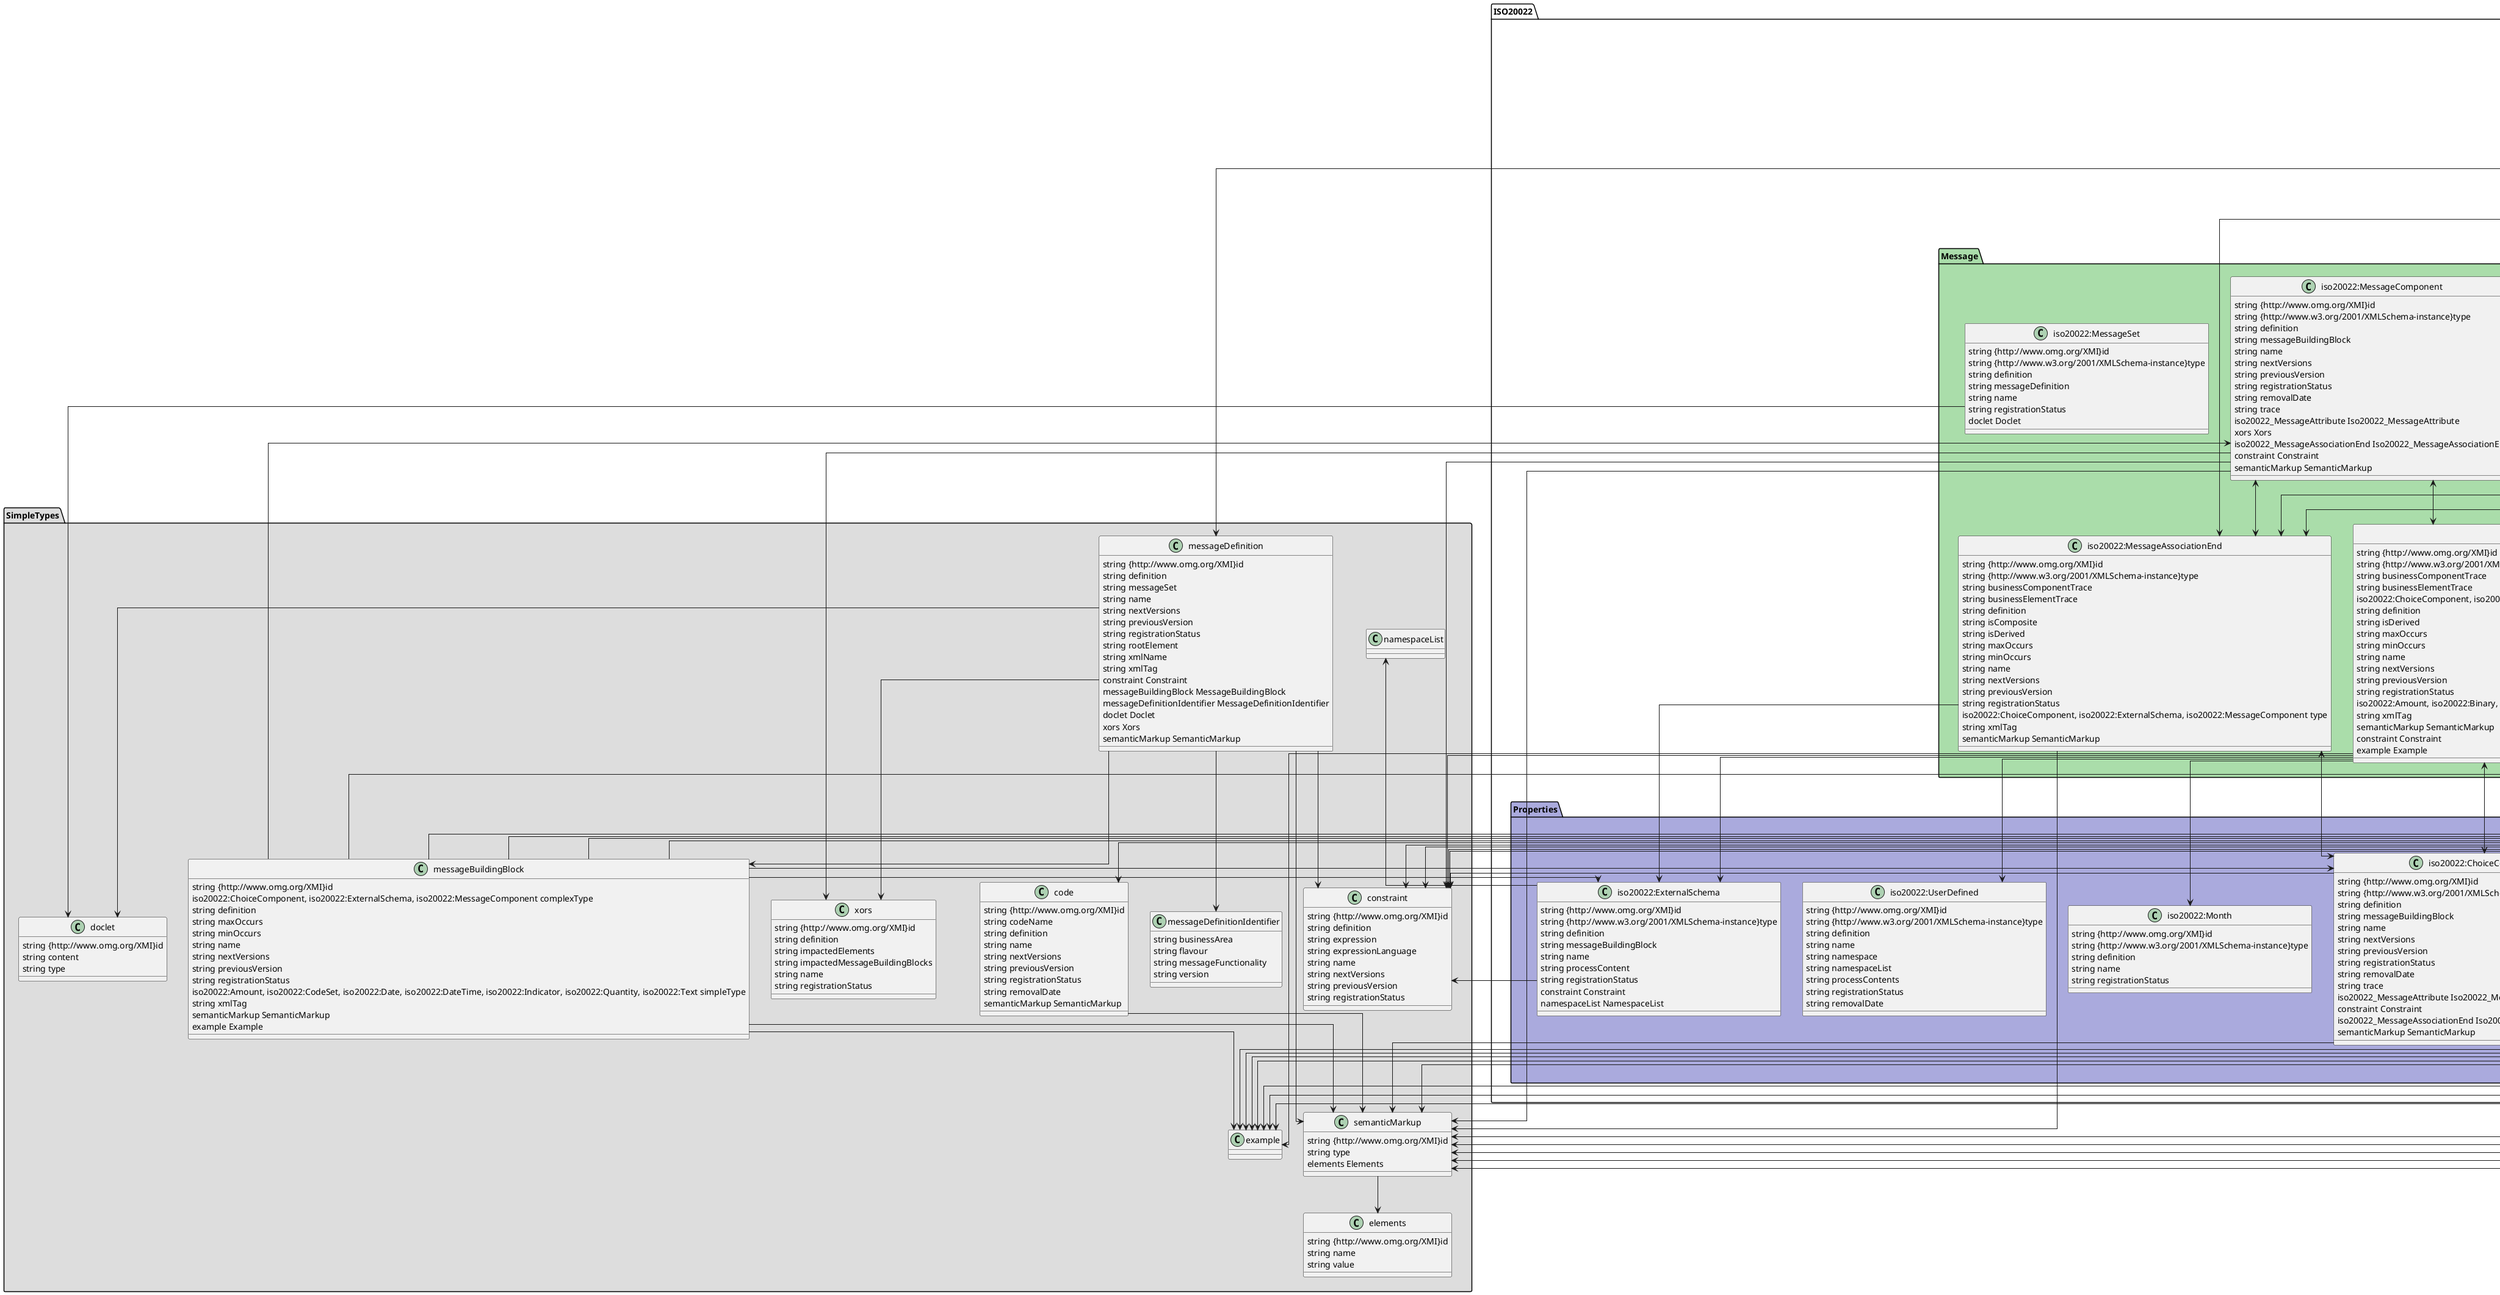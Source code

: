﻿@startuml ERepository.iso20022 Model (Auto-Generated)

' Split into 4 pages
page 4x1
skinparam linetype ortho


namespace ISO20022.Business #DDAAAA {
	class iso20022_BusinessAttribute as "iso20022:BusinessAttribute" {
		string {http://www.omg.org/XMI}id
		string {http://www.w3.org/2001/XMLSchema-instance}type
		iso20022:BusinessComponent complexType
		string definition
		iso20022:MessageAssociationEnd, iso20022:MessageAttribute derivation
		string isDerived
		string maxOccurs
		string minOccurs
		string name
		string registrationStatus
		iso20022:Amount, iso20022:Binary, iso20022:CodeSet, iso20022:Date, iso20022:DateTime, iso20022:IdentifierSet, iso20022:Indicator, iso20022:Quantity, iso20022:Rate, iso20022:SchemaType, iso20022:Text, iso20022:Time, iso20022:Year, iso20022:YearMonth simpleType
		semanticMarkup SemanticMarkup
	}

	class iso20022_BusinessAssociationEnd as "iso20022:BusinessAssociationEnd" {
		string {http://www.omg.org/XMI}id
		string {http://www.w3.org/2001/XMLSchema-instance}type
		string definition
		iso20022:MessageAssociationEnd, iso20022:MessageAttribute derivation
		string isDerived
		string maxOccurs
		string minOccurs
		string name
		iso20022:BusinessAssociationEnd opposite
		string registrationStatus
		iso20022:BusinessComponent type
		semanticMarkup SemanticMarkup
	}

	class iso20022_BusinessComponent as "iso20022:BusinessComponent" {
		string {http://www.omg.org/XMI}id
		string {http://www.w3.org/2001/XMLSchema-instance}type
		iso20022:BusinessAssociationEnd associationDomain
		string definition
		iso20022:ChoiceComponent, iso20022:MessageComponent derivationComponent
		iso20022:MessageAssociationEnd, iso20022:MessageAttribute derivationElement
		string name
		string registrationStatus
		iso20022:BusinessComponent subType
		iso20022:BusinessComponent superType
		iso20022_BusinessAttribute Iso20022_BusinessAttribute
		iso20022_BusinessAssociationEnd Iso20022_BusinessAssociationEnd
		semanticMarkup SemanticMarkup
	}

	class iso20022_BusinessArea as "iso20022:BusinessArea" {
		string {http://www.omg.org/XMI}id
		string {http://www.w3.org/2001/XMLSchema-instance}type
		string code
		string definition
		string name
		string registrationStatus
		messageDefinition MessageDefinition
	}
}



namespace ISO20022.Message #AADDAA {
	class iso20022_MessageAttribute as "iso20022:MessageAttribute" {
		string {http://www.omg.org/XMI}id
		string {http://www.w3.org/2001/XMLSchema-instance}type
		string businessComponentTrace
		string businessElementTrace
		iso20022:ChoiceComponent, iso20022:ExternalSchema, iso20022:MessageComponent, iso20022:UserDefined complexType
		string definition
		string isDerived
		string maxOccurs
		string minOccurs
		string name
		string nextVersions
		string previousVersion
		string registrationStatus
		iso20022:Amount, iso20022:Binary, iso20022:CodeSet, iso20022:Date, iso20022:DateTime, iso20022:IdentifierSet, iso20022:Indicator, iso20022:Month, iso20022:Quantity, iso20022:Rate, iso20022:SchemaType, iso20022:Text, iso20022:Time, iso20022:Year, iso20022:YearMonth simpleType
		string xmlTag
		semanticMarkup SemanticMarkup
		constraint Constraint
		example Example
	}

	class iso20022_MessageComponent as "iso20022:MessageComponent" {
		string {http://www.omg.org/XMI}id
		string {http://www.w3.org/2001/XMLSchema-instance}type
		string definition
		string messageBuildingBlock
		string name
		string nextVersions
		string previousVersion
		string registrationStatus
		string removalDate
		string trace
		iso20022_MessageAttribute Iso20022_MessageAttribute
		xors Xors
		iso20022_MessageAssociationEnd Iso20022_MessageAssociationEnd
		constraint Constraint
		semanticMarkup SemanticMarkup
	}

	class iso20022_MessageAssociationEnd as "iso20022:MessageAssociationEnd" {
		string {http://www.omg.org/XMI}id
		string {http://www.w3.org/2001/XMLSchema-instance}type
		string businessComponentTrace
		string businessElementTrace
		string definition
		string isComposite
		string isDerived
		string maxOccurs
		string minOccurs
		string name
		string nextVersions
		string previousVersion
		string registrationStatus
		iso20022:ChoiceComponent, iso20022:ExternalSchema, iso20022:MessageComponent type
		string xmlTag
		semanticMarkup SemanticMarkup
	}

	class iso20022_MessageSet as "iso20022:MessageSet" {
		string {http://www.omg.org/XMI}id
		string {http://www.w3.org/2001/XMLSchema-instance}type
		string definition
		string messageDefinition
		string name
		string registrationStatus
		doclet Doclet
	}



}


namespace ISO20022.Properties #AAAADD {
	class iso20022_ChoiceComponent as "iso20022:ChoiceComponent" {
		string {http://www.omg.org/XMI}id
		string {http://www.w3.org/2001/XMLSchema-instance}type
		string definition
		string messageBuildingBlock
		string name
		string nextVersions
		string previousVersion
		string registrationStatus
		string removalDate
		string trace
		iso20022_MessageAttribute Iso20022_MessageAttribute
		constraint Constraint
		iso20022_MessageAssociationEnd Iso20022_MessageAssociationEnd
		semanticMarkup SemanticMarkup
	}

	class iso20022_UserDefined as "iso20022:UserDefined" {
		string {http://www.omg.org/XMI}id
		string {http://www.w3.org/2001/XMLSchema-instance}type
		string definition
		string name
		string namespace
		string namespaceList
		string processContents
		string registrationStatus
		string removalDate
	}

	class iso20022_ExternalSchema as "iso20022:ExternalSchema" {
		string {http://www.omg.org/XMI}id
		string {http://www.w3.org/2001/XMLSchema-instance}type
		string definition
		string messageBuildingBlock
		string name
		string processContent
		string registrationStatus
		constraint Constraint
		namespaceList NamespaceList
	}

	class iso20022_Text as "iso20022:Text" {
		string {http://www.omg.org/XMI}id
		string {http://www.w3.org/2001/XMLSchema-instance}type
		string definition
		string length
		string maxLength
		string minLength
		string name
		string pattern
		string registrationStatus
		string removalDate
	}
	
	class iso20022_IdentifierSet as "iso20022:IdentifierSet" {
		string {http://www.omg.org/XMI}id
		string {http://www.w3.org/2001/XMLSchema-instance}type
		string definition
		string identificationScheme
		string maxLength
		string minLength
		string name
		string pattern
		string registrationStatus
		string removalDate
		example Example
		constraint Constraint
	}

	class iso20022_CodeSet as "iso20022:CodeSet" {
		string {http://www.omg.org/XMI}id
		string {http://www.w3.org/2001/XMLSchema-instance}type
		string definition
		iso20022:CodeSet derivation
		string length
		string maxLength
		string minLength
		string name
		string nextVersions
		string pattern
		string previousVersion
		string registrationStatus
		string removalDate
		string trace
		example Example
		constraint Constraint
		code Code
		semanticMarkup SemanticMarkup
	}

	class iso20022_Indicator as "iso20022:Indicator" {
		string {http://www.omg.org/XMI}id
		string {http://www.w3.org/2001/XMLSchema-instance}type
		string definition
		string meaningWhenFalse
		string meaningWhenTrue
		string name
		string registrationStatus
		semanticMarkup SemanticMarkup
	}

	class iso20022_Quantity as "iso20022:Quantity" {
		string {http://www.omg.org/XMI}id
		string {http://www.w3.org/2001/XMLSchema-instance}type
		string definition
		string fractionDigits
		string maxInclusive
		string minInclusive
		string name
		string pattern
		string registrationStatus
		string removalDate
		string totalDigits
		example Example
		constraint Constraint
	}

	class iso20022_Amount as "iso20022:Amount" {
		string {http://www.omg.org/XMI}id
		string {http://www.w3.org/2001/XMLSchema-instance}type
		string currencyIdentifierSet
		string definition
		string fractionDigits
		string maxInclusive
		string minInclusive
		string name
		string registrationStatus
		string totalDigits
		example Example
		constraint Constraint
	}

	class iso20022_Time as "iso20022:Time" {
		string {http://www.omg.org/XMI}id
		string {http://www.w3.org/2001/XMLSchema-instance}type
		string definition
		string name
		string registrationStatus
	}

	class iso20022_Rate as "iso20022:Rate" {
		string {http://www.omg.org/XMI}id
		string {http://www.w3.org/2001/XMLSchema-instance}type
		string baseValue
		string definition
		string fractionDigits
		string maxInclusive
		string minInclusive
		string name
		string registrationStatus
		string removalDate
		string totalDigits
		example Example
	}

	class iso20022_YearMonth as "iso20022:YearMonth" {
		string {http://www.omg.org/XMI}id
		string {http://www.w3.org/2001/XMLSchema-instance}type
		string definition
		string name
		string registrationStatus
		example Example
	}

	class iso20022_Year as "iso20022:Year" {
		string {http://www.omg.org/XMI}id
		string {http://www.w3.org/2001/XMLSchema-instance}type
		string definition
		string maxInclusive
		string minInclusive
		string name
		string registrationStatus
		example Example
	}

	class iso20022_Binary as "iso20022:Binary" {
		string {http://www.omg.org/XMI}id
		string {http://www.w3.org/2001/XMLSchema-instance}type
		string definition
		string maxLength
		string minLength
		string name
		string registrationStatus
	}

	class iso20022_SchemaType as "iso20022:SchemaType" {
		string {http://www.omg.org/XMI}id
		string {http://www.w3.org/2001/XMLSchema-instance}type
		string definition
		string kind
		string name
		string registrationStatus
	}

	class iso20022_Month as "iso20022:Month" {
		string {http://www.omg.org/XMI}id
		string {http://www.w3.org/2001/XMLSchema-instance}type
		string definition
		string name
		string registrationStatus
	}



}



namespace SimpleTypes #DDDDDD {
	class elements as "elements" {
		string {http://www.omg.org/XMI}id
		string name
		string value
	}

	class semanticMarkup as "semanticMarkup" {
		string {http://www.omg.org/XMI}id
		string type
		elements Elements
	}

	class xors as "xors" {
		string {http://www.omg.org/XMI}id
		string definition
		string impactedElements
		string impactedMessageBuildingBlocks
		string name
		string registrationStatus
	}

	class constraint as "constraint" {
		string {http://www.omg.org/XMI}id
		string definition
		string expression
		string expressionLanguage
		string name
		string nextVersions
		string previousVersion
		string registrationStatus
	}

	class example as "example" {
	}

	class namespaceList as "namespaceList" {
	}

	class code as "code" {
		string {http://www.omg.org/XMI}id
		string codeName
		string definition
		string name
		string nextVersions
		string previousVersion
		string registrationStatus
		string removalDate
		semanticMarkup SemanticMarkup
	}

	class doclet as "doclet" {
		string {http://www.omg.org/XMI}id
		string content
		string type
	}

	class messageBuildingBlock as "messageBuildingBlock" {
		string {http://www.omg.org/XMI}id
		iso20022:ChoiceComponent, iso20022:ExternalSchema, iso20022:MessageComponent complexType
		string definition
		string maxOccurs
		string minOccurs
		string name
		string nextVersions
		string previousVersion
		string registrationStatus
		iso20022:Amount, iso20022:CodeSet, iso20022:Date, iso20022:DateTime, iso20022:Indicator, iso20022:Quantity, iso20022:Text simpleType
		string xmlTag
		semanticMarkup SemanticMarkup
		example Example
	}

	class messageDefinitionIdentifier as "messageDefinitionIdentifier" {
		string businessArea
		string flavour
		string messageFunctionality
		string version
	}

	class messageDefinition as "messageDefinition" {
		string {http://www.omg.org/XMI}id
		string definition
		string messageSet
		string name
		string nextVersions
		string previousVersion
		string registrationStatus
		string rootElement
		string xmlName
		string xmlTag
		constraint Constraint
		messageBuildingBlock MessageBuildingBlock
		messageDefinitionIdentifier MessageDefinitionIdentifier
		doclet Doclet
		xors Xors
		semanticMarkup SemanticMarkup
	}
}

ISO20022.Properties -[hidden]left-> SimpleTypes
ISO20022.Business -[hidden]left-> ISO20022.Message
ISO20022.Business -[hidden]down-> ISO20022.Properties
ISO20022.Message -[hidden]down-> SimpleTypes


ISO20022.Properties.iso20022_ExternalSchema --> SimpleTypes.namespaceList

SimpleTypes.semanticMarkup --> SimpleTypes.elements

ISO20022.Properties.iso20022_Amount --> SimpleTypes.example
SimpleTypes.messageBuildingBlock --> SimpleTypes.example
ISO20022.Message.iso20022_MessageAttribute --> SimpleTypes.example
ISO20022.Properties.iso20022_IdentifierSet --> SimpleTypes.example
ISO20022.Properties.iso20022_CodeSet --> SimpleTypes.example
ISO20022.Properties.iso20022_Quantity --> SimpleTypes.example
ISO20022.Properties.iso20022_Rate --> SimpleTypes.example
ISO20022.Properties.iso20022_YearMonth --> SimpleTypes.example
ISO20022.Properties.iso20022_Year --> SimpleTypes.example

ISO20022.Properties.iso20022_Amount --> SimpleTypes.constraint
SimpleTypes.messageDefinition --> SimpleTypes.constraint
ISO20022.Message.iso20022_MessageAttribute --> SimpleTypes.constraint
ISO20022.Message.iso20022_MessageComponent --> SimpleTypes.constraint
ISO20022.Properties.iso20022_ChoiceComponent --> SimpleTypes.constraint
ISO20022.Properties.iso20022_ExternalSchema --> SimpleTypes.constraint
ISO20022.Properties.iso20022_IdentifierSet --> SimpleTypes.constraint
ISO20022.Properties.iso20022_CodeSet --> SimpleTypes.constraint
ISO20022.Properties.iso20022_Quantity --> SimpleTypes.constraint

SimpleTypes.messageDefinition --> SimpleTypes.xors
ISO20022.Message.iso20022_MessageComponent --> SimpleTypes.xors

SimpleTypes.messageDefinition --> SimpleTypes.doclet
ISO20022.Message.iso20022_MessageSet --> SimpleTypes.doclet

SimpleTypes.code --> SimpleTypes.semanticMarkup
SimpleTypes.messageBuildingBlock --> SimpleTypes.semanticMarkup
SimpleTypes.messageDefinition --> SimpleTypes.semanticMarkup
ISO20022.Business.iso20022_BusinessAttribute --> SimpleTypes.semanticMarkup
ISO20022.Business.iso20022_BusinessAssociationEnd --> SimpleTypes.semanticMarkup
ISO20022.Business.iso20022_BusinessComponent --> SimpleTypes.semanticMarkup
ISO20022.Message.iso20022_MessageAttribute --> SimpleTypes.semanticMarkup
ISO20022.Message.iso20022_MessageComponent --> SimpleTypes.semanticMarkup
ISO20022.Message.iso20022_MessageAssociationEnd --> SimpleTypes.semanticMarkup
ISO20022.Properties.iso20022_ChoiceComponent --> SimpleTypes.semanticMarkup
ISO20022.Properties.iso20022_CodeSet --> SimpleTypes.semanticMarkup
ISO20022.Properties.iso20022_Indicator --> SimpleTypes.semanticMarkup

ISO20022.Properties.iso20022_CodeSet --> SimpleTypes.code

ISO20022.Properties.iso20022_CodeSet --> ISO20022.Properties.iso20022_CodeSet
ISO20022.Message.iso20022_MessageAttribute --> ISO20022.Properties.iso20022_CodeSet
ISO20022.Business.iso20022_BusinessAttribute --> ISO20022.Properties.iso20022_CodeSet
SimpleTypes.messageBuildingBlock --> ISO20022.Properties.iso20022_CodeSet


ISO20022.Message.iso20022_MessageAttribute --> ISO20022.Properties.iso20022_Amount
ISO20022.Business.iso20022_BusinessAttribute --> ISO20022.Properties.iso20022_Amount
SimpleTypes.messageBuildingBlock --> ISO20022.Properties.iso20022_Amount
ISO20022.Message.iso20022_MessageAttribute --> ISO20022.Properties.iso20022_Binary
ISO20022.Business.iso20022_BusinessAttribute --> ISO20022.Properties.iso20022_Binary
ISO20022.Message.iso20022_MessageAttribute --> ISO20022.Properties.iso20022_ExternalSchema
SimpleTypes.messageBuildingBlock --> ISO20022.Properties.iso20022_ExternalSchema
ISO20022.Message.iso20022_MessageAssociationEnd --> ISO20022.Properties.iso20022_ExternalSchema
ISO20022.Message.iso20022_MessageAttribute --> ISO20022.Properties.iso20022_IdentifierSet
ISO20022.Business.iso20022_BusinessAttribute --> ISO20022.Properties.iso20022_IdentifierSet
ISO20022.Message.iso20022_MessageAttribute --> ISO20022.Properties.iso20022_Indicator
ISO20022.Business.iso20022_BusinessAttribute --> ISO20022.Properties.iso20022_Indicator
SimpleTypes.messageBuildingBlock --> ISO20022.Properties.iso20022_Indicator
ISO20022.Message.iso20022_MessageAttribute --> ISO20022.Properties.iso20022_Month
ISO20022.Message.iso20022_MessageAttribute --> ISO20022.Properties.iso20022_Quantity
ISO20022.Business.iso20022_BusinessAttribute --> ISO20022.Properties.iso20022_Quantity
SimpleTypes.messageBuildingBlock --> ISO20022.Properties.iso20022_Quantity
ISO20022.Message.iso20022_MessageAttribute --> ISO20022.Properties.iso20022_Rate
ISO20022.Business.iso20022_BusinessAttribute --> ISO20022.Properties.iso20022_Rate
ISO20022.Message.iso20022_MessageAttribute --> ISO20022.Properties.iso20022_SchemaType
ISO20022.Business.iso20022_BusinessAttribute --> ISO20022.Properties.iso20022_SchemaType
ISO20022.Message.iso20022_MessageAttribute --> ISO20022.Properties.iso20022_Text
ISO20022.Business.iso20022_BusinessAttribute --> ISO20022.Properties.iso20022_Text
SimpleTypes.messageBuildingBlock --> ISO20022.Properties.iso20022_Text
ISO20022.Message.iso20022_MessageAttribute --> ISO20022.Properties.iso20022_Time
ISO20022.Business.iso20022_BusinessAttribute --> ISO20022.Properties.iso20022_Time
ISO20022.Message.iso20022_MessageAttribute --> ISO20022.Properties.iso20022_UserDefined
ISO20022.Message.iso20022_MessageAttribute --> ISO20022.Properties.iso20022_Year
ISO20022.Business.iso20022_BusinessAttribute --> ISO20022.Properties.iso20022_Year
ISO20022.Message.iso20022_MessageAttribute --> ISO20022.Properties.iso20022_YearMonth
ISO20022.Business.iso20022_BusinessAttribute --> ISO20022.Properties.iso20022_YearMonth

ISO20022.Properties.iso20022_ChoiceComponent <--> ISO20022.Message.iso20022_MessageAttribute
ISO20022.Properties.iso20022_ChoiceComponent <--> ISO20022.Message.iso20022_MessageAssociationEnd

SimpleTypes.messageBuildingBlock --> ISO20022.Properties.iso20022_ChoiceComponent
ISO20022.Business.iso20022_BusinessComponent --> ISO20022.Properties.iso20022_ChoiceComponent


ISO20022.Message.iso20022_MessageComponent <--> ISO20022.Message.iso20022_MessageAssociationEnd
ISO20022.Message.iso20022_MessageComponent <--> ISO20022.Message.iso20022_MessageAttribute

SimpleTypes.messageBuildingBlock --> ISO20022.Message.iso20022_MessageComponent
ISO20022.Business.iso20022_BusinessComponent --> ISO20022.Message.iso20022_MessageComponent

SimpleTypes.messageDefinition --> SimpleTypes.messageBuildingBlock
SimpleTypes.messageDefinition --> SimpleTypes.messageDefinitionIdentifier
ISO20022.Business.iso20022_BusinessArea --> SimpleTypes.messageDefinition

ISO20022.Business.iso20022_BusinessAttribute <--> ISO20022.Business.iso20022_BusinessComponent

ISO20022.Business.iso20022_BusinessAttribute --> ISO20022.Message.iso20022_MessageAssociationEnd

ISO20022.Business.iso20022_BusinessAttribute --> ISO20022.Message.iso20022_MessageAttribute


ISO20022.Business.iso20022_BusinessAssociationEnd <--> ISO20022.Business.iso20022_BusinessComponent

ISO20022.Business.iso20022_BusinessAssociationEnd --> ISO20022.Business.iso20022_BusinessAssociationEnd
ISO20022.Business.iso20022_BusinessAssociationEnd --> ISO20022.Message.iso20022_MessageAssociationEnd
ISO20022.Business.iso20022_BusinessAssociationEnd --> ISO20022.Message.iso20022_MessageAttribute

ISO20022.Business.iso20022_BusinessComponent --> ISO20022.Business.iso20022_BusinessComponent
ISO20022.Business.iso20022_BusinessComponent --> ISO20022.Message.iso20022_MessageAssociationEnd
ISO20022.Business.iso20022_BusinessComponent --> ISO20022.Message.iso20022_MessageAttribute





@enduml